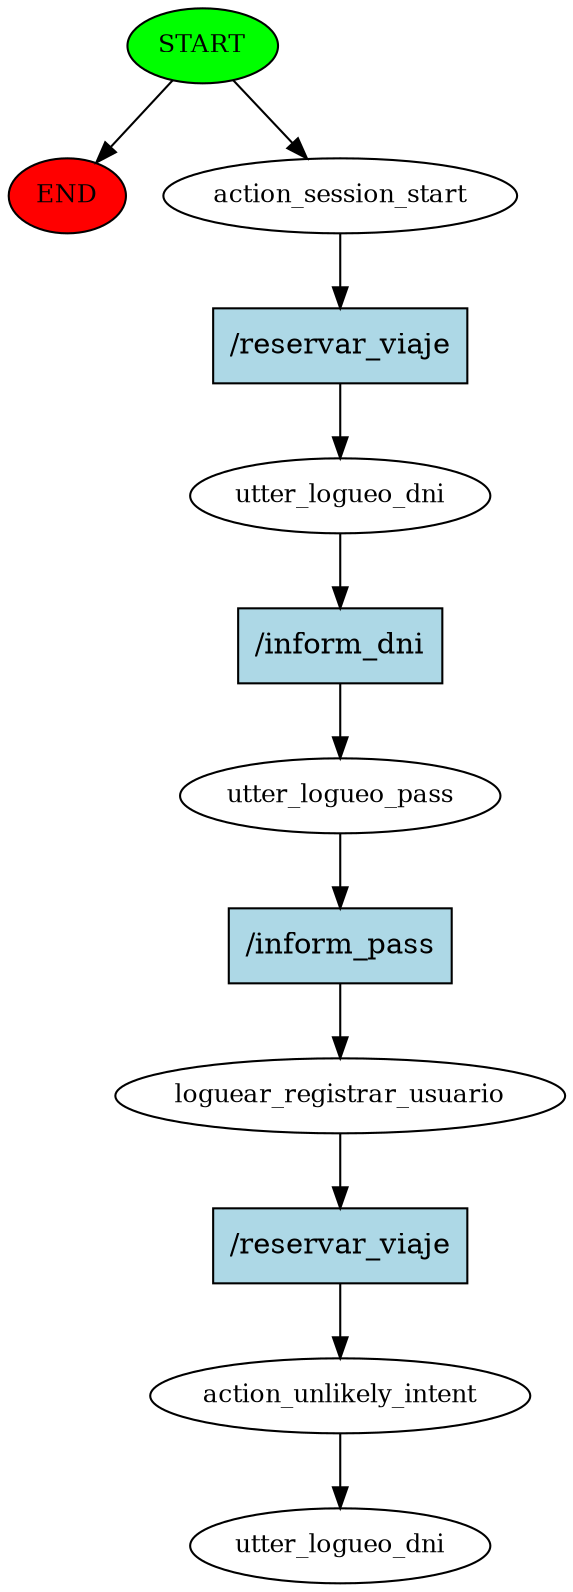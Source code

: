 digraph  {
0 [class="start active", fillcolor=green, fontsize=12, label=START, style=filled];
"-1" [class=end, fillcolor=red, fontsize=12, label=END, style=filled];
1 [class=active, fontsize=12, label=action_session_start];
2 [class=active, fontsize=12, label=utter_logueo_dni];
3 [class=active, fontsize=12, label=utter_logueo_pass];
4 [class=active, fontsize=12, label=loguear_registrar_usuario];
5 [class=active, fontsize=12, label=action_unlikely_intent];
6 [class="dashed active", fontsize=12, label=utter_logueo_dni];
7 [class="intent active", fillcolor=lightblue, label="/reservar_viaje", shape=rect, style=filled];
8 [class="intent active", fillcolor=lightblue, label="/inform_dni", shape=rect, style=filled];
9 [class="intent active", fillcolor=lightblue, label="/inform_pass", shape=rect, style=filled];
10 [class="intent active", fillcolor=lightblue, label="/reservar_viaje", shape=rect, style=filled];
0 -> "-1"  [class="", key=NONE, label=""];
0 -> 1  [class=active, key=NONE, label=""];
1 -> 7  [class=active, key=0];
2 -> 8  [class=active, key=0];
3 -> 9  [class=active, key=0];
4 -> 10  [class=active, key=0];
5 -> 6  [class=active, key=NONE, label=""];
7 -> 2  [class=active, key=0];
8 -> 3  [class=active, key=0];
9 -> 4  [class=active, key=0];
10 -> 5  [class=active, key=0];
}
